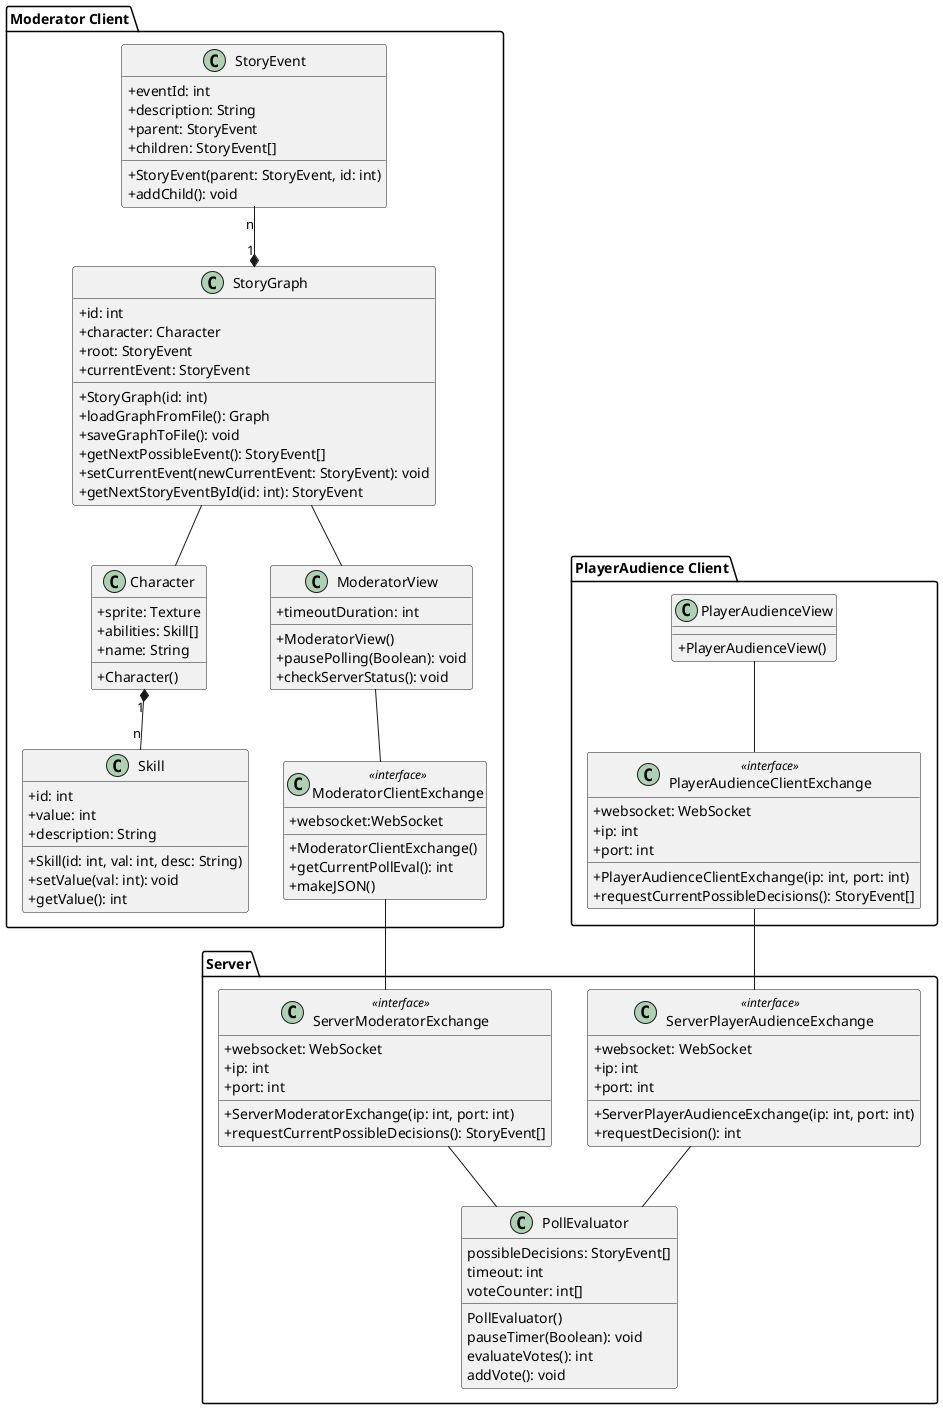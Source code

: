 @startuml

skinparam classAttributeIconSize 0

package "Moderator Client" {

  class StoryEvent {
    {field} +eventId: int
    {field} +description: String
    {field} +parent: StoryEvent
    {field} +children: StoryEvent[]
    {method} +StoryEvent(parent: StoryEvent, id: int)
    {method} +addChild(): void
  }

  class StoryGraph {
    {field} +id: int
    {field} +character: Character
    {field} +root: StoryEvent
    {field} +currentEvent: StoryEvent
    {method} +StoryGraph(id: int)
    {method} +loadGraphFromFile(): Graph
    {method} +saveGraphToFile(): void
    {method} +getNextPossibleEvent(): StoryEvent[]
    {method} +setCurrentEvent(newCurrentEvent: StoryEvent): void
    {method} +getNextStoryEventById(id: int): StoryEvent
  }

  class Skill {
    {field} +id: int
    {field} +value: int
    {field} +description: String
    {method} + Skill(id: int, val: int, desc: String)
    {method} + setValue(val: int): void
    {method} + getValue(): int
  }

  class Character {
    {field} +sprite: Texture
    {field} +abilities: Skill[]
    {field} +name: String
    {method} +Character()
  }

  class ModeratorView {
    {field} +timeoutDuration: int
    {method} +ModeratorView()
    {method} +pausePolling(Boolean): void
    {method} +checkServerStatus(): void
  }

  class "ModeratorClientExchange" as mcei <<interface>>{
    {field} +websocket:WebSocket
    {method} +ModeratorClientExchange()
    {method} +getCurrentPollEval(): int
    {method} +makeJSON()
  }
}

package "Server" {

  class "ServerModeratorExchange" as smei <<interface>>{
    {field} +websocket: WebSocket
    {field} +ip: int
    {field} +port: int
    {method} +ServerModeratorExchange(ip: int, port: int)
    {method} +requestCurrentPossibleDecisions(): StoryEvent[]
  }

  class "ServerPlayerAudienceExchange" as spaei <<interface>>{
    {field} +websocket: WebSocket
    {field} +ip: int
    {field} +port: int
    {method} +ServerPlayerAudienceExchange(ip: int, port: int)
    {method} +requestDecision(): int
  }

  class "PollEvaluator" as pe {

    {field} possibleDecisions: StoryEvent[]
    {field} timeout: int
    {field} voteCounter: int[]
    {method} PollEvaluator()
    {method} pauseTimer(Boolean): void
    {method} evaluateVotes(): int
    {method} addVote(): void
  }
}


package "PlayerAudience Client"{

  class "PlayerAudienceClientExchange" as pacei <<interface>>{
    {field} +websocket: WebSocket
    {field} +ip: int
    {field} +port: int
    {method} +PlayerAudienceClientExchange(ip: int, port: int)
    {method} +requestCurrentPossibleDecisions(): StoryEvent[]
  }

  class "PlayerAudienceView" as pav {
    {method} +PlayerAudienceView()
  }
}

StoryEvent "n" --* "1" StoryGraph
StoryGraph -- ModeratorView
StoryGraph -- Character
Character "1" *-- "n" Skill
ModeratorView -- mcei
smei -- pe
spaei -- pe
pacei -up- pav
mcei -- smei
pacei -- spaei
@enduml